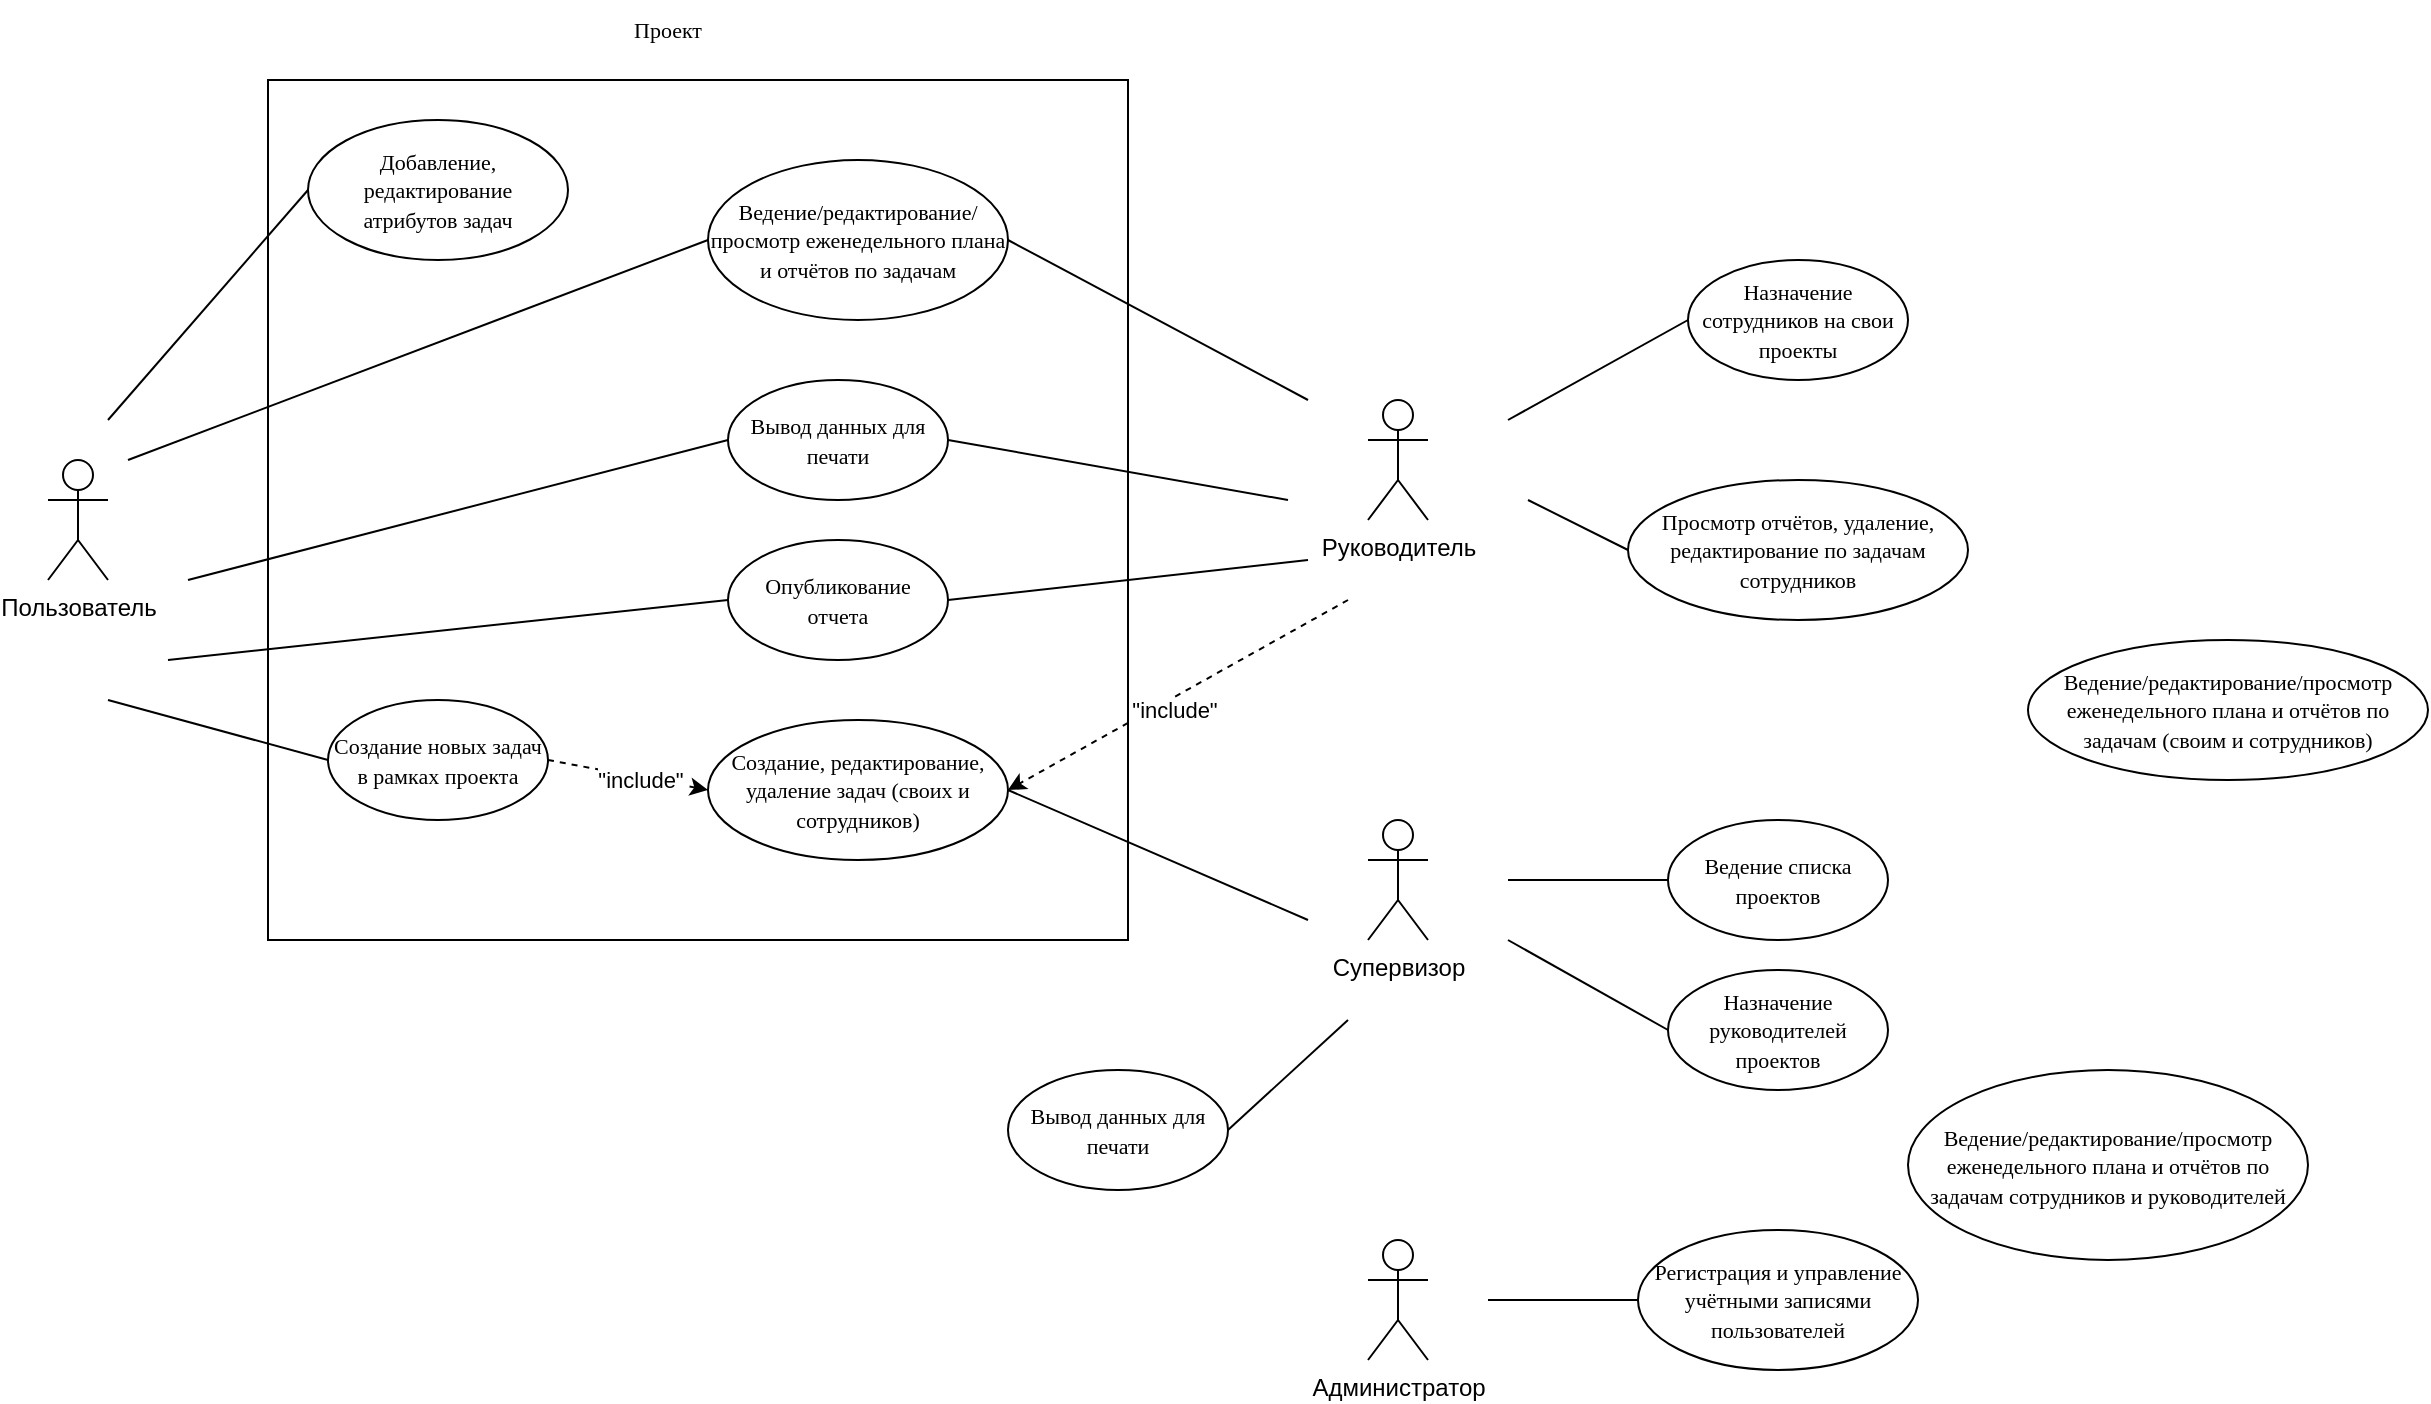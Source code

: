 <mxfile version="24.8.3">
  <diagram name="Страница — 1" id="Stm2O1FEzZV1ULGEjA5S">
    <mxGraphModel dx="794" dy="721" grid="1" gridSize="10" guides="1" tooltips="1" connect="1" arrows="1" fold="1" page="1" pageScale="1" pageWidth="1654" pageHeight="1169" math="0" shadow="0">
      <root>
        <mxCell id="0" />
        <mxCell id="1" parent="0" />
        <mxCell id="Whp4S6Blv64zcGF4WcE9-50" value="" style="whiteSpace=wrap;html=1;aspect=fixed;imageAspect=0;recursiveResize=1;resizeHeight=0;resizeWidth=0;resizable=1;fixedWidth=0;" vertex="1" parent="1">
          <mxGeometry x="180" y="110" width="430" height="430" as="geometry" />
        </mxCell>
        <mxCell id="Whp4S6Blv64zcGF4WcE9-1" value="Пользователь" style="shape=umlActor;verticalLabelPosition=bottom;verticalAlign=top;html=1;" vertex="1" parent="1">
          <mxGeometry x="70" y="300" width="30" height="60" as="geometry" />
        </mxCell>
        <mxCell id="Whp4S6Blv64zcGF4WcE9-2" value="Администратор" style="shape=umlActor;verticalLabelPosition=bottom;verticalAlign=top;html=1;" vertex="1" parent="1">
          <mxGeometry x="730" y="690" width="30" height="60" as="geometry" />
        </mxCell>
        <mxCell id="Whp4S6Blv64zcGF4WcE9-3" value="Супервизор" style="shape=umlActor;verticalLabelPosition=bottom;verticalAlign=top;html=1;" vertex="1" parent="1">
          <mxGeometry x="730" y="480" width="30" height="60" as="geometry" />
        </mxCell>
        <mxCell id="Whp4S6Blv64zcGF4WcE9-4" value="Руководитель" style="shape=umlActor;verticalLabelPosition=bottom;verticalAlign=top;html=1;" vertex="1" parent="1">
          <mxGeometry x="730" y="270" width="30" height="60" as="geometry" />
        </mxCell>
        <mxCell id="Whp4S6Blv64zcGF4WcE9-7" value="&lt;font face=&quot;Times New Roman&quot;&gt;&lt;span style=&quot;font-size: 11px;&quot;&gt;Ведение/редактирование/просмотр еженедельного плана и отчётов по задачам&lt;/span&gt;&lt;/font&gt;" style="ellipse;whiteSpace=wrap;html=1;" vertex="1" parent="1">
          <mxGeometry x="400" y="150" width="150" height="80" as="geometry" />
        </mxCell>
        <mxCell id="Whp4S6Blv64zcGF4WcE9-8" value="&lt;font face=&quot;Times New Roman&quot;&gt;&lt;span style=&quot;font-size: 11px;&quot;&gt;Добавление, редактирование&lt;/span&gt;&lt;/font&gt;&lt;div&gt;&lt;font face=&quot;Times New Roman&quot;&gt;&lt;span style=&quot;font-size: 11px;&quot;&gt;атрибутов задач&lt;/span&gt;&lt;/font&gt;&lt;/div&gt;" style="ellipse;whiteSpace=wrap;html=1;" vertex="1" parent="1">
          <mxGeometry x="200" y="130" width="130" height="70" as="geometry" />
        </mxCell>
        <mxCell id="Whp4S6Blv64zcGF4WcE9-9" value="&lt;font face=&quot;Times New Roman&quot;&gt;&lt;span style=&quot;font-size: 11px;&quot;&gt;Создание новых задач в рамках проекта&lt;/span&gt;&lt;/font&gt;" style="ellipse;whiteSpace=wrap;html=1;" vertex="1" parent="1">
          <mxGeometry x="210" y="420" width="110" height="60" as="geometry" />
        </mxCell>
        <mxCell id="Whp4S6Blv64zcGF4WcE9-10" value="&lt;font face=&quot;Times New Roman&quot;&gt;&lt;span style=&quot;font-size: 11px;&quot;&gt;Опубликование&lt;/span&gt;&lt;/font&gt;&lt;div&gt;&lt;font face=&quot;Times New Roman&quot;&gt;&lt;span style=&quot;font-size: 11px;&quot;&gt;отчета&lt;/span&gt;&lt;/font&gt;&lt;/div&gt;" style="ellipse;whiteSpace=wrap;html=1;" vertex="1" parent="1">
          <mxGeometry x="410" y="340" width="110" height="60" as="geometry" />
        </mxCell>
        <mxCell id="Whp4S6Blv64zcGF4WcE9-11" value="&lt;font face=&quot;Times New Roman&quot;&gt;&lt;span style=&quot;font-size: 11px;&quot;&gt;Вывод данных для печати&lt;/span&gt;&lt;/font&gt;" style="ellipse;whiteSpace=wrap;html=1;" vertex="1" parent="1">
          <mxGeometry x="410" y="260" width="110" height="60" as="geometry" />
        </mxCell>
        <mxCell id="Whp4S6Blv64zcGF4WcE9-12" value="&lt;font face=&quot;Times New Roman&quot;&gt;&lt;span style=&quot;font-size: 11px;&quot;&gt;Ведение/редактирование/просмотр еженедельного плана и отчётов по задачам (своим и сотрудников)&lt;/span&gt;&lt;/font&gt;" style="ellipse;whiteSpace=wrap;html=1;" vertex="1" parent="1">
          <mxGeometry x="1060" y="390" width="200" height="70" as="geometry" />
        </mxCell>
        <mxCell id="Whp4S6Blv64zcGF4WcE9-13" value="&lt;font face=&quot;Times New Roman&quot;&gt;&lt;span style=&quot;font-size: 11px;&quot;&gt;Создание, редактирование, удаление задач (своих и сотрудников)&lt;/span&gt;&lt;/font&gt;" style="ellipse;whiteSpace=wrap;html=1;" vertex="1" parent="1">
          <mxGeometry x="400" y="430" width="150" height="70" as="geometry" />
        </mxCell>
        <mxCell id="Whp4S6Blv64zcGF4WcE9-15" value="&lt;font face=&quot;Times New Roman&quot;&gt;&lt;span style=&quot;font-size: 11px;&quot;&gt;Назначение сотрудников на свои проекты&lt;/span&gt;&lt;/font&gt;" style="ellipse;whiteSpace=wrap;html=1;" vertex="1" parent="1">
          <mxGeometry x="890" y="200" width="110" height="60" as="geometry" />
        </mxCell>
        <mxCell id="Whp4S6Blv64zcGF4WcE9-16" value="&lt;font face=&quot;Times New Roman&quot;&gt;&lt;span style=&quot;font-size: 11px;&quot;&gt;Просмотр отчётов, удаление, редактирование по задачам сотрудников&lt;/span&gt;&lt;/font&gt;" style="ellipse;whiteSpace=wrap;html=1;" vertex="1" parent="1">
          <mxGeometry x="860" y="310" width="170" height="70" as="geometry" />
        </mxCell>
        <mxCell id="Whp4S6Blv64zcGF4WcE9-17" value="" style="endArrow=none;html=1;rounded=0;entryX=0;entryY=0.5;entryDx=0;entryDy=0;" edge="1" parent="1" target="Whp4S6Blv64zcGF4WcE9-7">
          <mxGeometry width="50" height="50" relative="1" as="geometry">
            <mxPoint x="110" y="300" as="sourcePoint" />
            <mxPoint x="390" y="330" as="targetPoint" />
          </mxGeometry>
        </mxCell>
        <mxCell id="Whp4S6Blv64zcGF4WcE9-18" value="" style="endArrow=none;html=1;rounded=0;entryX=0;entryY=0.5;entryDx=0;entryDy=0;" edge="1" parent="1" target="Whp4S6Blv64zcGF4WcE9-8">
          <mxGeometry width="50" height="50" relative="1" as="geometry">
            <mxPoint x="100" y="280" as="sourcePoint" />
            <mxPoint x="390" y="330" as="targetPoint" />
          </mxGeometry>
        </mxCell>
        <mxCell id="Whp4S6Blv64zcGF4WcE9-19" value="" style="endArrow=none;html=1;rounded=0;entryX=0;entryY=0.5;entryDx=0;entryDy=0;" edge="1" parent="1" target="Whp4S6Blv64zcGF4WcE9-9">
          <mxGeometry width="50" height="50" relative="1" as="geometry">
            <mxPoint x="100" y="420" as="sourcePoint" />
            <mxPoint x="390" y="330" as="targetPoint" />
          </mxGeometry>
        </mxCell>
        <mxCell id="Whp4S6Blv64zcGF4WcE9-20" value="" style="endArrow=none;html=1;rounded=0;exitX=0;exitY=0.5;exitDx=0;exitDy=0;" edge="1" parent="1" source="Whp4S6Blv64zcGF4WcE9-10">
          <mxGeometry width="50" height="50" relative="1" as="geometry">
            <mxPoint x="340" y="380" as="sourcePoint" />
            <mxPoint x="130" y="400" as="targetPoint" />
          </mxGeometry>
        </mxCell>
        <mxCell id="Whp4S6Blv64zcGF4WcE9-21" value="" style="endArrow=none;html=1;rounded=0;exitX=0;exitY=0.5;exitDx=0;exitDy=0;" edge="1" parent="1" source="Whp4S6Blv64zcGF4WcE9-11">
          <mxGeometry width="50" height="50" relative="1" as="geometry">
            <mxPoint x="340" y="380" as="sourcePoint" />
            <mxPoint x="140" y="360" as="targetPoint" />
          </mxGeometry>
        </mxCell>
        <mxCell id="Whp4S6Blv64zcGF4WcE9-27" value="" style="endArrow=none;html=1;rounded=0;exitX=0;exitY=0.5;exitDx=0;exitDy=0;" edge="1" parent="1" source="Whp4S6Blv64zcGF4WcE9-15">
          <mxGeometry width="50" height="50" relative="1" as="geometry">
            <mxPoint x="540" y="380" as="sourcePoint" />
            <mxPoint x="800" y="280" as="targetPoint" />
          </mxGeometry>
        </mxCell>
        <mxCell id="Whp4S6Blv64zcGF4WcE9-28" value="" style="endArrow=none;html=1;rounded=0;exitX=0;exitY=0.5;exitDx=0;exitDy=0;" edge="1" parent="1" source="Whp4S6Blv64zcGF4WcE9-16">
          <mxGeometry width="50" height="50" relative="1" as="geometry">
            <mxPoint x="540" y="380" as="sourcePoint" />
            <mxPoint x="810" y="320" as="targetPoint" />
          </mxGeometry>
        </mxCell>
        <mxCell id="Whp4S6Blv64zcGF4WcE9-31" value="&lt;font face=&quot;Times New Roman&quot;&gt;&lt;span style=&quot;font-size: 11px;&quot;&gt;Ведение/редактирование/просмотр еженедельного плана и отчётов по задачам сотрудников и руководителей&lt;/span&gt;&lt;/font&gt;" style="ellipse;whiteSpace=wrap;html=1;" vertex="1" parent="1">
          <mxGeometry x="1000" y="605" width="200" height="95" as="geometry" />
        </mxCell>
        <mxCell id="Whp4S6Blv64zcGF4WcE9-32" value="&lt;font face=&quot;Times New Roman&quot;&gt;&lt;span style=&quot;font-size: 11px;&quot;&gt;Ведение списка проектов&lt;/span&gt;&lt;/font&gt;" style="ellipse;whiteSpace=wrap;html=1;" vertex="1" parent="1">
          <mxGeometry x="880" y="480" width="110" height="60" as="geometry" />
        </mxCell>
        <mxCell id="Whp4S6Blv64zcGF4WcE9-33" value="&lt;font face=&quot;Times New Roman&quot;&gt;&lt;span style=&quot;font-size: 11px;&quot;&gt;Назначение руководителей проектов&lt;/span&gt;&lt;/font&gt;" style="ellipse;whiteSpace=wrap;html=1;" vertex="1" parent="1">
          <mxGeometry x="880" y="555" width="110" height="60" as="geometry" />
        </mxCell>
        <mxCell id="Whp4S6Blv64zcGF4WcE9-34" value="&lt;font face=&quot;Times New Roman&quot;&gt;&lt;span style=&quot;font-size: 11px;&quot;&gt;Вывод данных для печати&lt;/span&gt;&lt;/font&gt;" style="ellipse;whiteSpace=wrap;html=1;" vertex="1" parent="1">
          <mxGeometry x="550" y="605" width="110" height="60" as="geometry" />
        </mxCell>
        <mxCell id="Whp4S6Blv64zcGF4WcE9-35" value="&lt;font face=&quot;Times New Roman&quot;&gt;&lt;span style=&quot;font-size: 11px;&quot;&gt;Регистрация и управление учётными записями пользователей&lt;/span&gt;&lt;/font&gt;" style="ellipse;whiteSpace=wrap;html=1;" vertex="1" parent="1">
          <mxGeometry x="865" y="685" width="140" height="70" as="geometry" />
        </mxCell>
        <mxCell id="Whp4S6Blv64zcGF4WcE9-37" value="" style="endArrow=none;html=1;rounded=0;exitX=0;exitY=0.5;exitDx=0;exitDy=0;" edge="1" parent="1" source="Whp4S6Blv64zcGF4WcE9-32">
          <mxGeometry width="50" height="50" relative="1" as="geometry">
            <mxPoint x="440" y="610" as="sourcePoint" />
            <mxPoint x="800" y="510" as="targetPoint" />
          </mxGeometry>
        </mxCell>
        <mxCell id="Whp4S6Blv64zcGF4WcE9-38" value="" style="endArrow=none;html=1;rounded=0;entryX=0;entryY=0.5;entryDx=0;entryDy=0;" edge="1" parent="1" target="Whp4S6Blv64zcGF4WcE9-33">
          <mxGeometry width="50" height="50" relative="1" as="geometry">
            <mxPoint x="800" y="540" as="sourcePoint" />
            <mxPoint x="490" y="560" as="targetPoint" />
          </mxGeometry>
        </mxCell>
        <mxCell id="Whp4S6Blv64zcGF4WcE9-39" value="" style="endArrow=none;html=1;rounded=0;exitX=1;exitY=0.5;exitDx=0;exitDy=0;" edge="1" parent="1" source="Whp4S6Blv64zcGF4WcE9-34">
          <mxGeometry width="50" height="50" relative="1" as="geometry">
            <mxPoint x="440" y="610" as="sourcePoint" />
            <mxPoint x="720" y="580" as="targetPoint" />
          </mxGeometry>
        </mxCell>
        <mxCell id="Whp4S6Blv64zcGF4WcE9-40" value="" style="endArrow=none;html=1;rounded=0;entryX=1;entryY=0.5;entryDx=0;entryDy=0;" edge="1" parent="1" target="Whp4S6Blv64zcGF4WcE9-7">
          <mxGeometry width="50" height="50" relative="1" as="geometry">
            <mxPoint x="700" y="270" as="sourcePoint" />
            <mxPoint x="630" y="360" as="targetPoint" />
          </mxGeometry>
        </mxCell>
        <mxCell id="Whp4S6Blv64zcGF4WcE9-41" value="" style="endArrow=classic;html=1;rounded=0;entryX=0;entryY=0.5;entryDx=0;entryDy=0;dashed=1;exitX=1;exitY=0.5;exitDx=0;exitDy=0;" edge="1" parent="1" source="Whp4S6Blv64zcGF4WcE9-9" target="Whp4S6Blv64zcGF4WcE9-13">
          <mxGeometry width="50" height="50" relative="1" as="geometry">
            <mxPoint x="220" y="320" as="sourcePoint" />
            <mxPoint x="420" y="360" as="targetPoint" />
          </mxGeometry>
        </mxCell>
        <mxCell id="Whp4S6Blv64zcGF4WcE9-42" value="&quot;include&quot;" style="edgeLabel;html=1;align=center;verticalAlign=middle;resizable=0;points=[];" vertex="1" connectable="0" parent="Whp4S6Blv64zcGF4WcE9-41">
          <mxGeometry x="0.155" y="-1" relative="1" as="geometry">
            <mxPoint as="offset" />
          </mxGeometry>
        </mxCell>
        <mxCell id="Whp4S6Blv64zcGF4WcE9-43" value="" style="endArrow=none;html=1;rounded=0;exitX=1;exitY=0.5;exitDx=0;exitDy=0;" edge="1" parent="1" source="Whp4S6Blv64zcGF4WcE9-11">
          <mxGeometry width="50" height="50" relative="1" as="geometry">
            <mxPoint x="510" y="510" as="sourcePoint" />
            <mxPoint x="690" y="320" as="targetPoint" />
          </mxGeometry>
        </mxCell>
        <mxCell id="Whp4S6Blv64zcGF4WcE9-44" value="" style="endArrow=none;html=1;rounded=0;exitX=1;exitY=0.5;exitDx=0;exitDy=0;" edge="1" parent="1" source="Whp4S6Blv64zcGF4WcE9-10">
          <mxGeometry width="50" height="50" relative="1" as="geometry">
            <mxPoint x="500" y="510" as="sourcePoint" />
            <mxPoint x="700" y="350" as="targetPoint" />
          </mxGeometry>
        </mxCell>
        <mxCell id="Whp4S6Blv64zcGF4WcE9-45" value="" style="endArrow=none;html=1;rounded=0;exitX=0;exitY=0.5;exitDx=0;exitDy=0;" edge="1" parent="1" source="Whp4S6Blv64zcGF4WcE9-35">
          <mxGeometry width="50" height="50" relative="1" as="geometry">
            <mxPoint x="460" y="610" as="sourcePoint" />
            <mxPoint x="790" y="720" as="targetPoint" />
          </mxGeometry>
        </mxCell>
        <mxCell id="Whp4S6Blv64zcGF4WcE9-46" value="" style="endArrow=classic;html=1;rounded=0;entryX=1;entryY=0.5;entryDx=0;entryDy=0;dashed=1;" edge="1" parent="1" target="Whp4S6Blv64zcGF4WcE9-13">
          <mxGeometry width="50" height="50" relative="1" as="geometry">
            <mxPoint x="720" y="370" as="sourcePoint" />
            <mxPoint x="450" y="560" as="targetPoint" />
          </mxGeometry>
        </mxCell>
        <mxCell id="Whp4S6Blv64zcGF4WcE9-47" value="&quot;include&quot;" style="edgeLabel;html=1;align=center;verticalAlign=middle;resizable=0;points=[];" vertex="1" connectable="0" parent="Whp4S6Blv64zcGF4WcE9-46">
          <mxGeometry x="0.055" y="5" relative="1" as="geometry">
            <mxPoint as="offset" />
          </mxGeometry>
        </mxCell>
        <mxCell id="Whp4S6Blv64zcGF4WcE9-48" value="" style="endArrow=none;html=1;rounded=0;entryX=1;entryY=0.5;entryDx=0;entryDy=0;" edge="1" parent="1" target="Whp4S6Blv64zcGF4WcE9-13">
          <mxGeometry width="50" height="50" relative="1" as="geometry">
            <mxPoint x="700" y="530" as="sourcePoint" />
            <mxPoint x="450" y="560" as="targetPoint" />
          </mxGeometry>
        </mxCell>
        <mxCell id="Whp4S6Blv64zcGF4WcE9-51" value="&lt;font style=&quot;font-size: 11px;&quot; face=&quot;Times New Roman&quot;&gt;Проект&lt;/font&gt;" style="text;html=1;align=center;verticalAlign=middle;whiteSpace=wrap;rounded=0;" vertex="1" parent="1">
          <mxGeometry x="350" y="70" width="60" height="30" as="geometry" />
        </mxCell>
      </root>
    </mxGraphModel>
  </diagram>
</mxfile>
